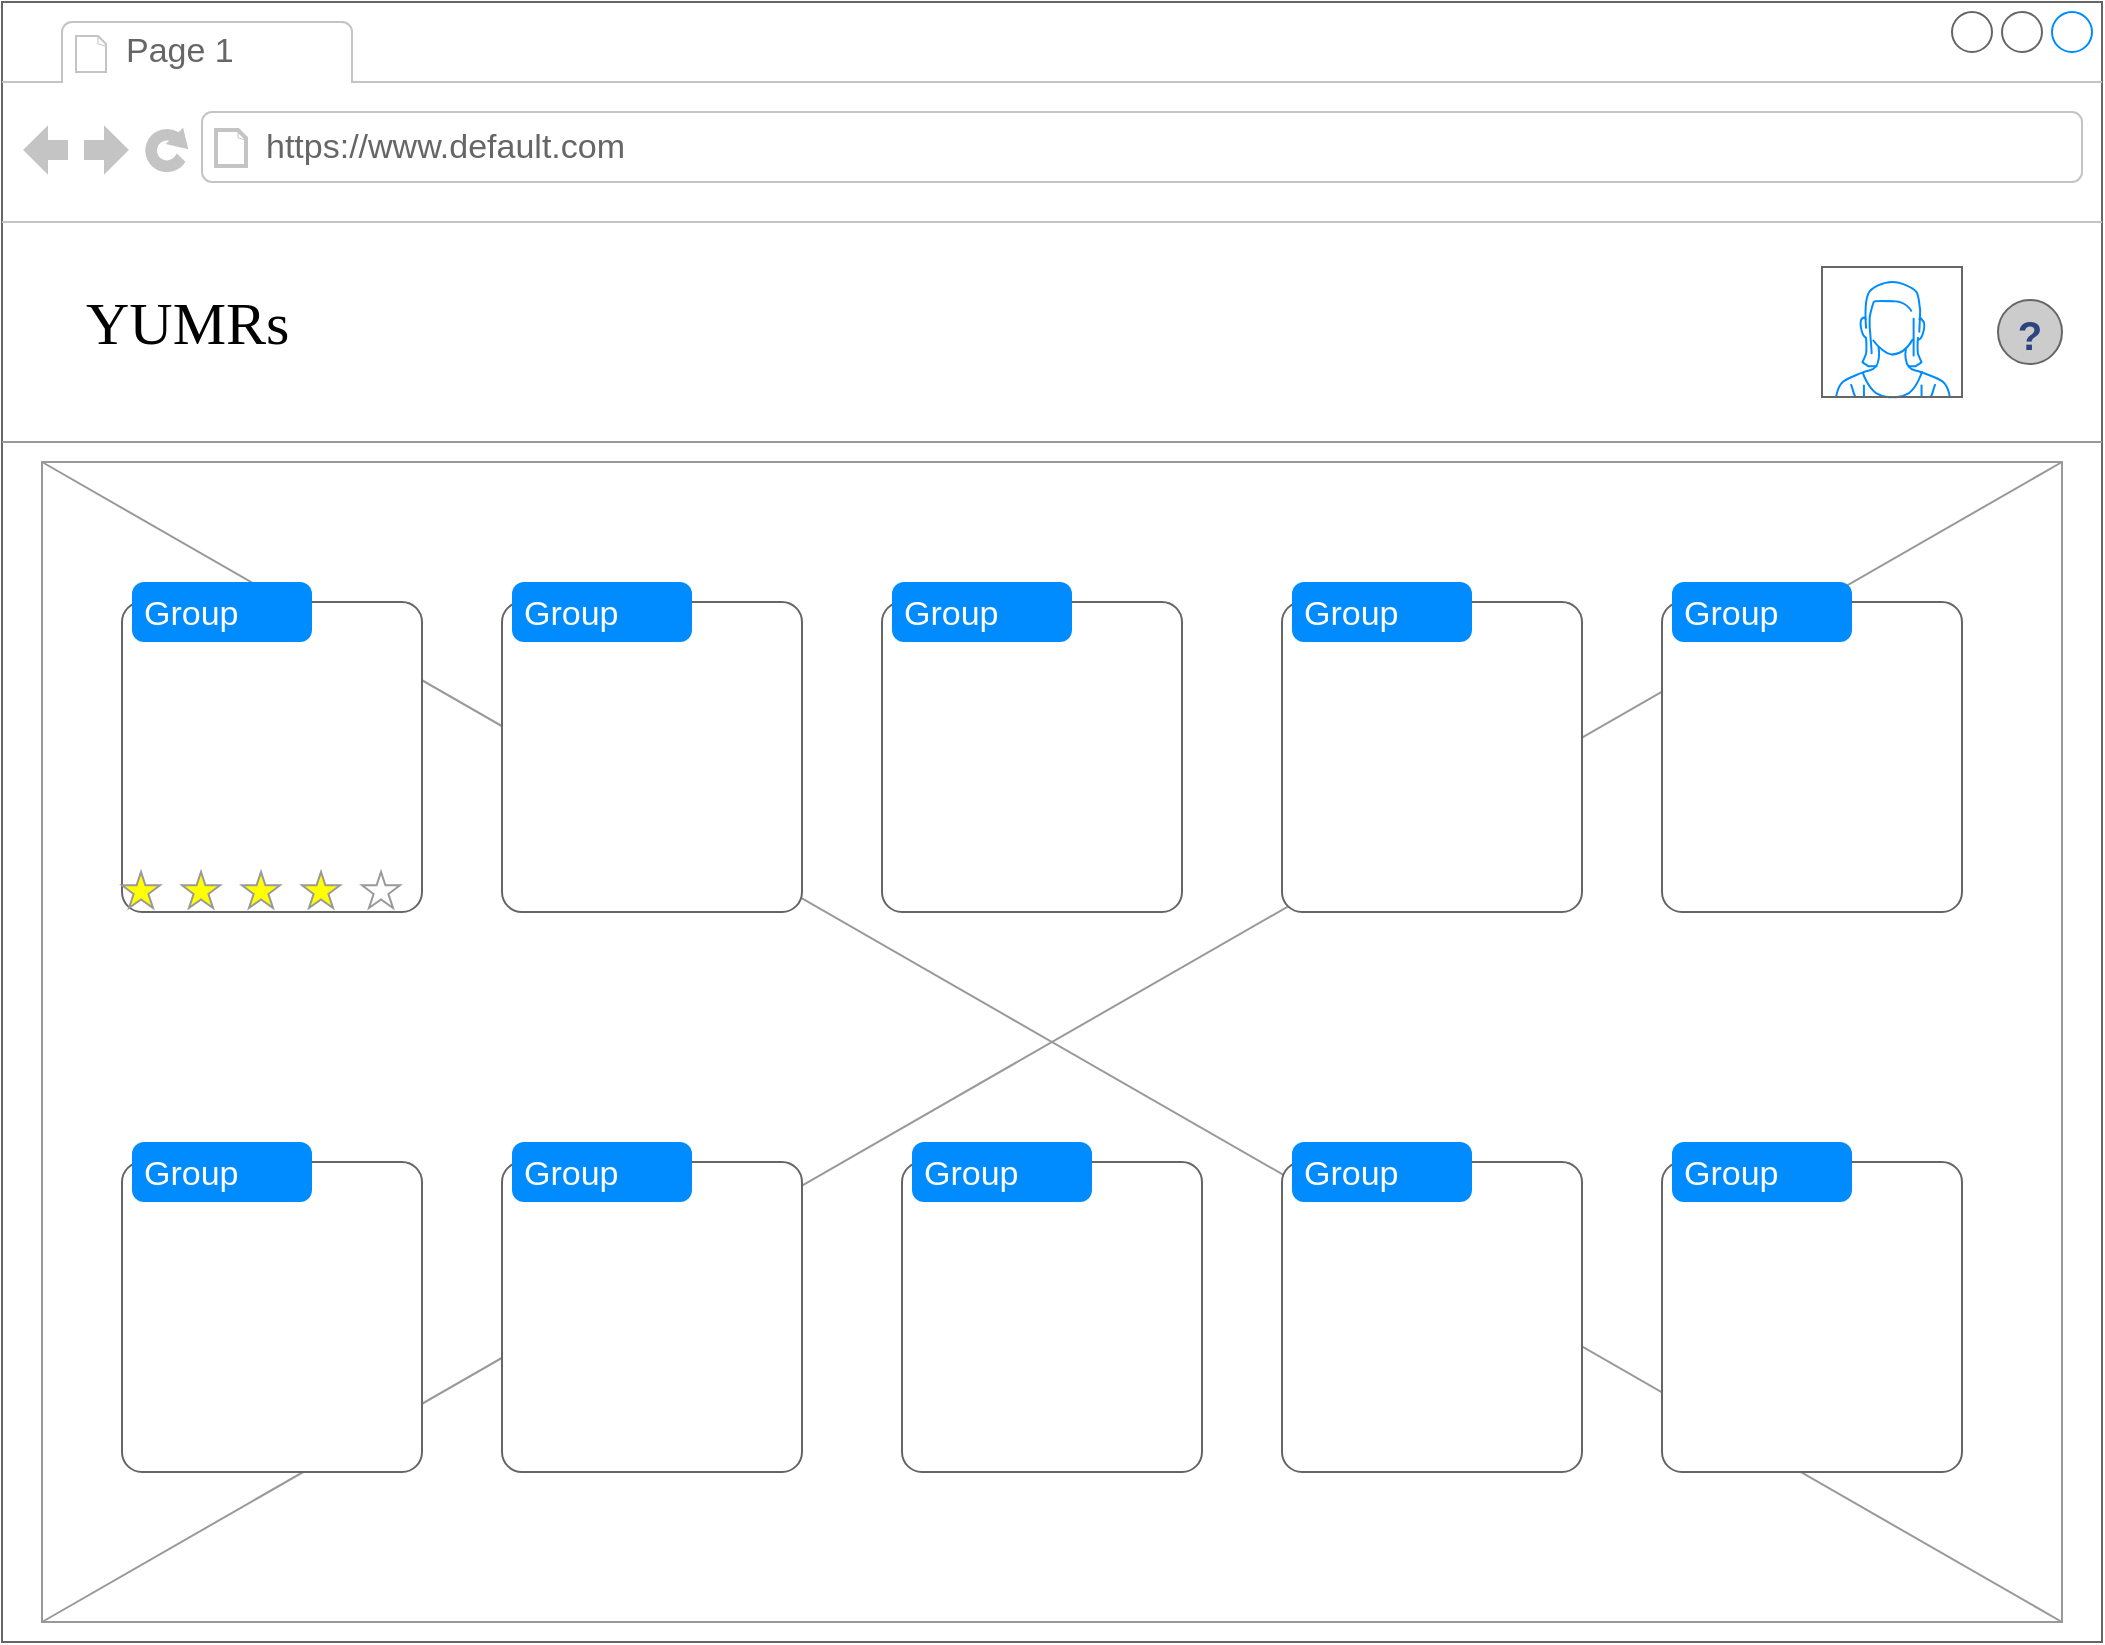 <mxfile version="16.5.2"><diagram name="Page-1" id="2cc2dc42-3aac-f2a9-1cec-7a8b7cbee084"><mxGraphModel dx="2409" dy="1595" grid="1" gridSize="10" guides="1" tooltips="1" connect="1" arrows="1" fold="1" page="1" pageScale="1" pageWidth="1100" pageHeight="850" background="none" math="0" shadow="0"><root><mxCell id="0"/><mxCell id="1" parent="0"/><mxCell id="7026571954dc6520-1" value="" style="strokeWidth=1;shadow=0;dashed=0;align=center;html=1;shape=mxgraph.mockup.containers.browserWindow;rSize=0;strokeColor=#666666;mainText=,;recursiveResize=0;rounded=0;labelBackgroundColor=none;fontFamily=Verdana;fontSize=12" parent="1" vertex="1"><mxGeometry x="-50" y="-10" width="1050" height="820" as="geometry"/></mxCell><mxCell id="7026571954dc6520-22" value="" style="verticalLabelPosition=bottom;shadow=0;dashed=0;align=center;html=1;verticalAlign=top;strokeWidth=1;shape=mxgraph.mockup.graphics.simpleIcon;strokeColor=#999999;fillColor=#ffffff;rounded=0;labelBackgroundColor=none;fontFamily=Verdana;fontSize=12;fontColor=#000000;" parent="7026571954dc6520-1" vertex="1"><mxGeometry x="20" y="230" width="1010" height="580" as="geometry"/></mxCell><mxCell id="7026571954dc6520-2" value="Page 1" style="strokeWidth=1;shadow=0;dashed=0;align=center;html=1;shape=mxgraph.mockup.containers.anchor;fontSize=17;fontColor=#666666;align=left;" parent="7026571954dc6520-1" vertex="1"><mxGeometry x="60" y="12" width="110" height="26" as="geometry"/></mxCell><mxCell id="7026571954dc6520-3" value="https://www.default.com" style="strokeWidth=1;shadow=0;dashed=0;align=center;html=1;shape=mxgraph.mockup.containers.anchor;rSize=0;fontSize=17;fontColor=#666666;align=left;" parent="7026571954dc6520-1" vertex="1"><mxGeometry x="130" y="60" width="250" height="26" as="geometry"/></mxCell><mxCell id="7026571954dc6520-4" value="YUMRs" style="text;html=1;points=[];align=left;verticalAlign=top;spacingTop=-4;fontSize=30;fontFamily=Verdana" parent="7026571954dc6520-1" vertex="1"><mxGeometry x="40" y="140" width="120" height="50" as="geometry"/></mxCell><mxCell id="7026571954dc6520-15" value="" style="verticalLabelPosition=bottom;shadow=0;dashed=0;align=center;html=1;verticalAlign=top;strokeWidth=1;shape=mxgraph.mockup.markup.line;strokeColor=#999999;rounded=0;labelBackgroundColor=none;fillColor=#ffffff;fontFamily=Verdana;fontSize=12;fontColor=#000000;" parent="7026571954dc6520-1" vertex="1"><mxGeometry y="210" width="1050" height="20" as="geometry"/></mxCell><mxCell id="lKbvZlW0d5WZILYgFXHk-2" value="" style="verticalLabelPosition=bottom;shadow=0;dashed=0;align=center;html=1;verticalAlign=top;strokeWidth=1;shape=mxgraph.mockup.containers.userFemale;strokeColor=#666666;strokeColor2=#008cff;" vertex="1" parent="7026571954dc6520-1"><mxGeometry x="910" y="132.5" width="70" height="65" as="geometry"/></mxCell><mxCell id="lKbvZlW0d5WZILYgFXHk-26" value="" style="shape=mxgraph.mockup.containers.marginRect;rectMarginTop=10;strokeColor=#666666;strokeWidth=1;dashed=0;rounded=1;arcSize=5;recursiveResize=0;" vertex="1" parent="7026571954dc6520-1"><mxGeometry x="60" y="290" width="150" height="165" as="geometry"/></mxCell><mxCell id="lKbvZlW0d5WZILYgFXHk-27" value="Group" style="shape=rect;strokeColor=none;fillColor=#008cff;strokeWidth=1;dashed=0;rounded=1;arcSize=20;fontColor=#ffffff;fontSize=17;spacing=2;spacingTop=-2;align=left;autosize=1;spacingLeft=4;resizeWidth=0;resizeHeight=0;perimeter=none;" vertex="1" parent="lKbvZlW0d5WZILYgFXHk-26"><mxGeometry x="5" width="90" height="30" as="geometry"/></mxCell><mxCell id="lKbvZlW0d5WZILYgFXHk-49" value="" style="verticalLabelPosition=bottom;shadow=0;dashed=0;align=center;html=1;verticalAlign=top;strokeWidth=1;shape=mxgraph.mockup.misc.rating;strokeColor=#999999;fillColor=#ffff00;emptyFillColor=#ffffff;grade=4;ratingScale=5;ratingStyle=star;" vertex="1" parent="lKbvZlW0d5WZILYgFXHk-26"><mxGeometry y="145" width="170" height="20" as="geometry"/></mxCell><mxCell id="lKbvZlW0d5WZILYgFXHk-31" value="" style="shape=mxgraph.mockup.containers.marginRect;rectMarginTop=10;strokeColor=#666666;strokeWidth=1;dashed=0;rounded=1;arcSize=5;recursiveResize=0;" vertex="1" parent="7026571954dc6520-1"><mxGeometry x="60" y="570" width="150" height="165" as="geometry"/></mxCell><mxCell id="lKbvZlW0d5WZILYgFXHk-32" value="Group" style="shape=rect;strokeColor=none;fillColor=#008cff;strokeWidth=1;dashed=0;rounded=1;arcSize=20;fontColor=#ffffff;fontSize=17;spacing=2;spacingTop=-2;align=left;autosize=1;spacingLeft=4;resizeWidth=0;resizeHeight=0;perimeter=none;" vertex="1" parent="lKbvZlW0d5WZILYgFXHk-31"><mxGeometry x="5" width="90" height="30" as="geometry"/></mxCell><mxCell id="lKbvZlW0d5WZILYgFXHk-33" value="" style="shape=mxgraph.mockup.containers.marginRect;rectMarginTop=10;strokeColor=#666666;strokeWidth=1;dashed=0;rounded=1;arcSize=5;recursiveResize=0;" vertex="1" parent="7026571954dc6520-1"><mxGeometry x="250" y="290" width="150" height="165" as="geometry"/></mxCell><mxCell id="lKbvZlW0d5WZILYgFXHk-34" value="Group" style="shape=rect;strokeColor=none;fillColor=#008cff;strokeWidth=1;dashed=0;rounded=1;arcSize=20;fontColor=#ffffff;fontSize=17;spacing=2;spacingTop=-2;align=left;autosize=1;spacingLeft=4;resizeWidth=0;resizeHeight=0;perimeter=none;" vertex="1" parent="lKbvZlW0d5WZILYgFXHk-33"><mxGeometry x="5" width="90" height="30" as="geometry"/></mxCell><mxCell id="lKbvZlW0d5WZILYgFXHk-35" value="" style="shape=mxgraph.mockup.containers.marginRect;rectMarginTop=10;strokeColor=#666666;strokeWidth=1;dashed=0;rounded=1;arcSize=5;recursiveResize=0;" vertex="1" parent="7026571954dc6520-1"><mxGeometry x="440" y="290" width="150" height="165" as="geometry"/></mxCell><mxCell id="lKbvZlW0d5WZILYgFXHk-36" value="Group" style="shape=rect;strokeColor=none;fillColor=#008cff;strokeWidth=1;dashed=0;rounded=1;arcSize=20;fontColor=#ffffff;fontSize=17;spacing=2;spacingTop=-2;align=left;autosize=1;spacingLeft=4;resizeWidth=0;resizeHeight=0;perimeter=none;" vertex="1" parent="lKbvZlW0d5WZILYgFXHk-35"><mxGeometry x="5" width="90" height="30" as="geometry"/></mxCell><mxCell id="lKbvZlW0d5WZILYgFXHk-37" value="" style="shape=mxgraph.mockup.containers.marginRect;rectMarginTop=10;strokeColor=#666666;strokeWidth=1;dashed=0;rounded=1;arcSize=5;recursiveResize=0;" vertex="1" parent="7026571954dc6520-1"><mxGeometry x="640" y="290" width="150" height="165" as="geometry"/></mxCell><mxCell id="lKbvZlW0d5WZILYgFXHk-38" value="Group" style="shape=rect;strokeColor=none;fillColor=#008cff;strokeWidth=1;dashed=0;rounded=1;arcSize=20;fontColor=#ffffff;fontSize=17;spacing=2;spacingTop=-2;align=left;autosize=1;spacingLeft=4;resizeWidth=0;resizeHeight=0;perimeter=none;" vertex="1" parent="lKbvZlW0d5WZILYgFXHk-37"><mxGeometry x="5" width="90" height="30" as="geometry"/></mxCell><mxCell id="lKbvZlW0d5WZILYgFXHk-39" value="" style="shape=mxgraph.mockup.containers.marginRect;rectMarginTop=10;strokeColor=#666666;strokeWidth=1;dashed=0;rounded=1;arcSize=5;recursiveResize=0;" vertex="1" parent="7026571954dc6520-1"><mxGeometry x="830" y="290" width="150" height="165" as="geometry"/></mxCell><mxCell id="lKbvZlW0d5WZILYgFXHk-40" value="Group" style="shape=rect;strokeColor=none;fillColor=#008cff;strokeWidth=1;dashed=0;rounded=1;arcSize=20;fontColor=#ffffff;fontSize=17;spacing=2;spacingTop=-2;align=left;autosize=1;spacingLeft=4;resizeWidth=0;resizeHeight=0;perimeter=none;" vertex="1" parent="lKbvZlW0d5WZILYgFXHk-39"><mxGeometry x="5" width="90" height="30" as="geometry"/></mxCell><mxCell id="lKbvZlW0d5WZILYgFXHk-41" value="" style="shape=mxgraph.mockup.containers.marginRect;rectMarginTop=10;strokeColor=#666666;strokeWidth=1;dashed=0;rounded=1;arcSize=5;recursiveResize=0;" vertex="1" parent="7026571954dc6520-1"><mxGeometry x="250" y="570" width="150" height="165" as="geometry"/></mxCell><mxCell id="lKbvZlW0d5WZILYgFXHk-42" value="Group" style="shape=rect;strokeColor=none;fillColor=#008cff;strokeWidth=1;dashed=0;rounded=1;arcSize=20;fontColor=#ffffff;fontSize=17;spacing=2;spacingTop=-2;align=left;autosize=1;spacingLeft=4;resizeWidth=0;resizeHeight=0;perimeter=none;" vertex="1" parent="lKbvZlW0d5WZILYgFXHk-41"><mxGeometry x="5" width="90" height="30" as="geometry"/></mxCell><mxCell id="lKbvZlW0d5WZILYgFXHk-43" value="" style="shape=mxgraph.mockup.containers.marginRect;rectMarginTop=10;strokeColor=#666666;strokeWidth=1;dashed=0;rounded=1;arcSize=5;recursiveResize=0;" vertex="1" parent="7026571954dc6520-1"><mxGeometry x="450" y="570" width="150" height="165" as="geometry"/></mxCell><mxCell id="lKbvZlW0d5WZILYgFXHk-44" value="Group" style="shape=rect;strokeColor=none;fillColor=#008cff;strokeWidth=1;dashed=0;rounded=1;arcSize=20;fontColor=#ffffff;fontSize=17;spacing=2;spacingTop=-2;align=left;autosize=1;spacingLeft=4;resizeWidth=0;resizeHeight=0;perimeter=none;" vertex="1" parent="lKbvZlW0d5WZILYgFXHk-43"><mxGeometry x="5" width="90" height="30" as="geometry"/></mxCell><mxCell id="lKbvZlW0d5WZILYgFXHk-45" value="" style="shape=mxgraph.mockup.containers.marginRect;rectMarginTop=10;strokeColor=#666666;strokeWidth=1;dashed=0;rounded=1;arcSize=5;recursiveResize=0;" vertex="1" parent="7026571954dc6520-1"><mxGeometry x="640" y="570" width="150" height="165" as="geometry"/></mxCell><mxCell id="lKbvZlW0d5WZILYgFXHk-46" value="Group" style="shape=rect;strokeColor=none;fillColor=#008cff;strokeWidth=1;dashed=0;rounded=1;arcSize=20;fontColor=#ffffff;fontSize=17;spacing=2;spacingTop=-2;align=left;autosize=1;spacingLeft=4;resizeWidth=0;resizeHeight=0;perimeter=none;" vertex="1" parent="lKbvZlW0d5WZILYgFXHk-45"><mxGeometry x="5" width="90" height="30" as="geometry"/></mxCell><mxCell id="lKbvZlW0d5WZILYgFXHk-47" value="" style="shape=mxgraph.mockup.containers.marginRect;rectMarginTop=10;strokeColor=#666666;strokeWidth=1;dashed=0;rounded=1;arcSize=5;recursiveResize=0;" vertex="1" parent="7026571954dc6520-1"><mxGeometry x="830" y="570" width="150" height="165" as="geometry"/></mxCell><mxCell id="lKbvZlW0d5WZILYgFXHk-48" value="Group" style="shape=rect;strokeColor=none;fillColor=#008cff;strokeWidth=1;dashed=0;rounded=1;arcSize=20;fontColor=#ffffff;fontSize=17;spacing=2;spacingTop=-2;align=left;autosize=1;spacingLeft=4;resizeWidth=0;resizeHeight=0;perimeter=none;" vertex="1" parent="lKbvZlW0d5WZILYgFXHk-47"><mxGeometry x="5" width="90" height="30" as="geometry"/></mxCell><mxCell id="lKbvZlW0d5WZILYgFXHk-50" value="" style="verticalLabelPosition=bottom;shadow=0;dashed=0;align=center;html=1;verticalAlign=top;strokeWidth=1;shape=mxgraph.mockup.misc.help_icon;" vertex="1" parent="7026571954dc6520-1"><mxGeometry x="998" y="149" width="32" height="32" as="geometry"/></mxCell></root></mxGraphModel></diagram></mxfile>